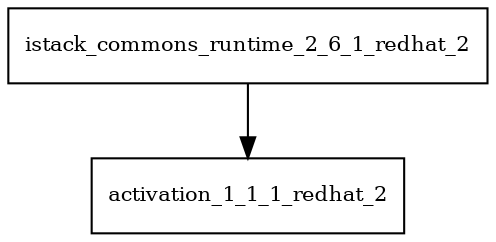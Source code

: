 digraph istack_commons_runtime_2_6_1_redhat_2_dependencies {
  node [shape = box, fontsize=10.0];
  istack_commons_runtime_2_6_1_redhat_2 -> activation_1_1_1_redhat_2;
}
